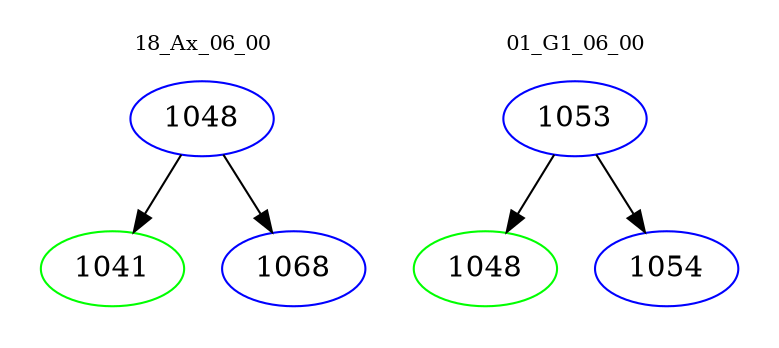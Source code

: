 digraph{
subgraph cluster_0 {
color = white
label = "18_Ax_06_00";
fontsize=10;
T0_1048 [label="1048", color="blue"]
T0_1048 -> T0_1041 [color="black"]
T0_1041 [label="1041", color="green"]
T0_1048 -> T0_1068 [color="black"]
T0_1068 [label="1068", color="blue"]
}
subgraph cluster_1 {
color = white
label = "01_G1_06_00";
fontsize=10;
T1_1053 [label="1053", color="blue"]
T1_1053 -> T1_1048 [color="black"]
T1_1048 [label="1048", color="green"]
T1_1053 -> T1_1054 [color="black"]
T1_1054 [label="1054", color="blue"]
}
}
